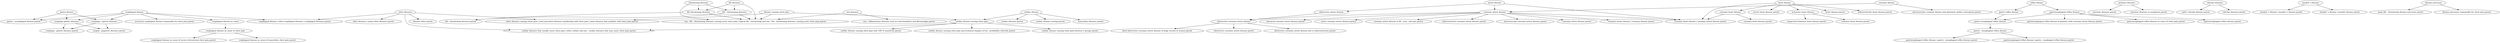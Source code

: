 digraph G {
	"esophago - gastric diseases" -> "esophago - gastric diseases parent"
	"coronary artery disease" -> "advanced coronary artery disease parent"
	"heart disease" -> "coronary heart disease"
	"gastro oesophageal reflux disease" -> "gastro - oesophageal reflux disease"
	"systemic diseases" -> "systemic diseases parent"
	"other diseases" -> "cardiac diseases that usually cause chest pain | other cardiac and non - cardiac diseases that may cause chest pain parent"
	"disease causing chest pain" -> "other diseases causing chest pain | most prevalent diseases manifesting with chest pain | main diseases that manifest with chest pain parent"
	"obstructive coronary artery disease" -> "fixed obstructive coronary artery disease of large vessels in women parent"
	"cardiac disease causing chest pain" -> "cardiac disease causing chest pain between 2 groups parent"
	"systemic diseases" -> "systemic diseases or neoplasms parent"
	"life - threatening diseases" -> "non - life - threatening diseases causing acute chest pain | typical life - threatening and non - life - threatening diseases causing acute chest pain parent"
	"valvular diseases" -> "aortic valvular disease parent"
	"gastro - oesophageal reflux disease" -> "gastroesophageal reflux disease | gastro - oesophageal reflux disease parent"
	"life threatening diseases" -> "non - life - threatening diseases causing acute chest pain | typical life - threatening and non - life - threatening diseases causing acute chest pain parent"
	"valvular diseases" -> "valvular diseases parent"
	"gastroesophageal reflux disease" -> "gastro oesophageal reflux disease"
	"cardiac disease" -> "cardiac disease causing parent"
	"coronary artery disease" -> "coronary heart disease | coronary artery disease parent"
	"esophageal disease" -> "esophago gastric diseases"
	"heart disease" -> "coronary heart disease | coronary artery disease parent"
	"coronary artery disease" -> "active coronary artery disease parent"
	"life diseases" -> "life threatening diseases"
	"coronary heart disease" -> "coronary heart disease parent"
	"cardiac disease" -> "noncardiac diseases parent"
	"threatening diseases" -> "life threatening diseases"
	"coronary artery disease" -> "coronary artery disease in 40 - year - old man parent"
	"heart disease" -> "severe heart disease parent"
	"artery disease" -> "coronary heart disease | coronary artery disease parent"
	"coronary disease" -> "microvascular coronary disease and abnormal cardiac nociception parent"
	"reflux disease" -> "gastroesophageal reflux disease"
	"obstructive coronary artery disease" -> "obstructive coronary artery disease parent"
	"gastro - oesophageal reflux disease" -> "gastroesophageal reflux disease | gastro - esophageal reflux disease parent"
	"coronary artery disease" -> "atherosclerotic coronary artery disease parent"
	"esophageal disease" -> "gastro - oesophageal disease parent"
	"cardiac disease causing chest pain" -> "cardiac disease causing chest pain with 100 % sensitivity parent"
	"esophago gastric diseases" -> "esopha - gogastric diseases parent"
	"ischaemic heart disease" -> "suspected ischaemic heart disease parent"
	"gastro disease" -> "esophago gastric diseases"
	"gastroesophageal reflux disease" -> "gastroesophageal reflux disease in patients with coronary artery disease parent"
	"reflux disease" -> "gastro reflux disease"
	"other diseases" -> "esophageal disease | other esophageal diseases | esophageal diseases parent"
	"artery disease" -> "coronary artery disease"
	"non diseases" -> "non - inflammatory diseases such as costochondritis and fibromyalgia parent"
	"other diseases" -> "disease other parent"
	"esophageal disease as cause" -> "esophageal disease as cause of chest pain"
	"cardiac disease" -> "cardiac disease causing chest pain"
	"heart disease" -> "ischaemic heart disease"
	"gastroesophageal reflux disease" -> "gastroesophageal reflux disease as cause of chest pain parent"
	"obstructive coronary artery disease" -> "obstructive coronary artery disease due to atherosclerosis parent"
	"gastro disease" -> "gastro - oesophageal disease parent"
	"heart disease" -> "heart disease parent"
	"mondor 's disease" -> "mondor 's disease | mondor 's disease parent"
	"coronary artery disease" -> "obstructive coronary artery disease"
	"esophago gastric diseases" -> "esophago - gastric diseases parent"
	"other diseases" -> "other diseases causing chest pain | most prevalent diseases manifesting with chest pain | main diseases that manifest with chest pain parent"
	"life diseases" -> "life - threatening diseases"
	"gastroesophageal reflux disease" -> "gastroesophageal reflux disease parent"
	"threatening diseases" -> "life - threatening diseases"
	"life diseases" -> "non - life - threatening diseases causing acute chest pain | typical life - threatening and non - life - threatening diseases causing acute chest pain parent"
	"coronary disease" -> "coronary artery disease"
	"ischaemic heart disease" -> "ischemic heart disease parent"
	"artery disease" -> "obstructive artery disease"
	"life - threatening diseases" -> "life - threatening diseases parent"
	"disease processes" -> "many life - threatening disease processes parent"
	"cardiac disease" -> "cardiac diseases parent"
	"gastro reflux disease" -> "gastro oesophageal reflux disease"
	"esophageal disease as cause of chest pain" -> "esophageal disease as cause of severe retrosternal chest pain parent"
	"esophageal disease" -> "esophageal disease | other esophageal diseases | esophageal diseases parent"
	"life threatening diseases" -> "life - threatening diseases parent"
	"esophago - gastric diseases" -> "esopha - gogastric diseases parent"
	"coronary heart disease" -> "coronary heart disease | coronary artery disease parent"
	"esophageal disease" -> "esophago - gastric diseases"
	"disease causing chest pain" -> "non - life - threatening diseases causing acute chest pain | typical life - threatening and non - life - threatening diseases causing acute chest pain parent"
	"disease processes" -> "disease processes responsible for chest pain parent"
	"coronary artery disease" -> "microvascular coronary artery disease parent"
	"mondor 's disease" -> "mondor 's disease | mondor disease parent"
	"obstructive artery disease" -> "obstructive coronary artery disease"
	"other diseases" -> "other diseases | many other diseases parent"
	"esophageal disease" -> "esophageal disease as cause"
	"heart disease" -> "atherosclerotic heart disease parent"
	"cardiac disease causing chest pain" -> "cardiac disease causing chest pain and technical charges of low - probability referrals parent"
	"cardiac disease causing chest pain" -> "cardiac diseases that usually cause chest pain | other cardiac and non - cardiac diseases that may cause chest pain parent"
	"non diseases" -> "non - life - threatening diseases causing acute chest pain | typical life - threatening and non - life - threatening diseases causing acute chest pain parent"
	"threatening diseases" -> "non - life - threatening diseases causing acute chest pain | typical life - threatening and non - life - threatening diseases causing acute chest pain parent"
	"esophageal disease" -> "accessory esophageal disease responsible for chest pain parent"
	"coronary artery disease" -> "coronary artery disease parent"
	"disease causing chest pain" -> "cardiac disease causing chest pain"
	"gastro disease" -> "esophago - gastric diseases"
	"esophageal disease as cause of chest pain" -> "esophageal disease as cause of noncardiac chest pain parent"
	"coronary artery disease" -> "coronary artery disease | coronary disease parent"
}
